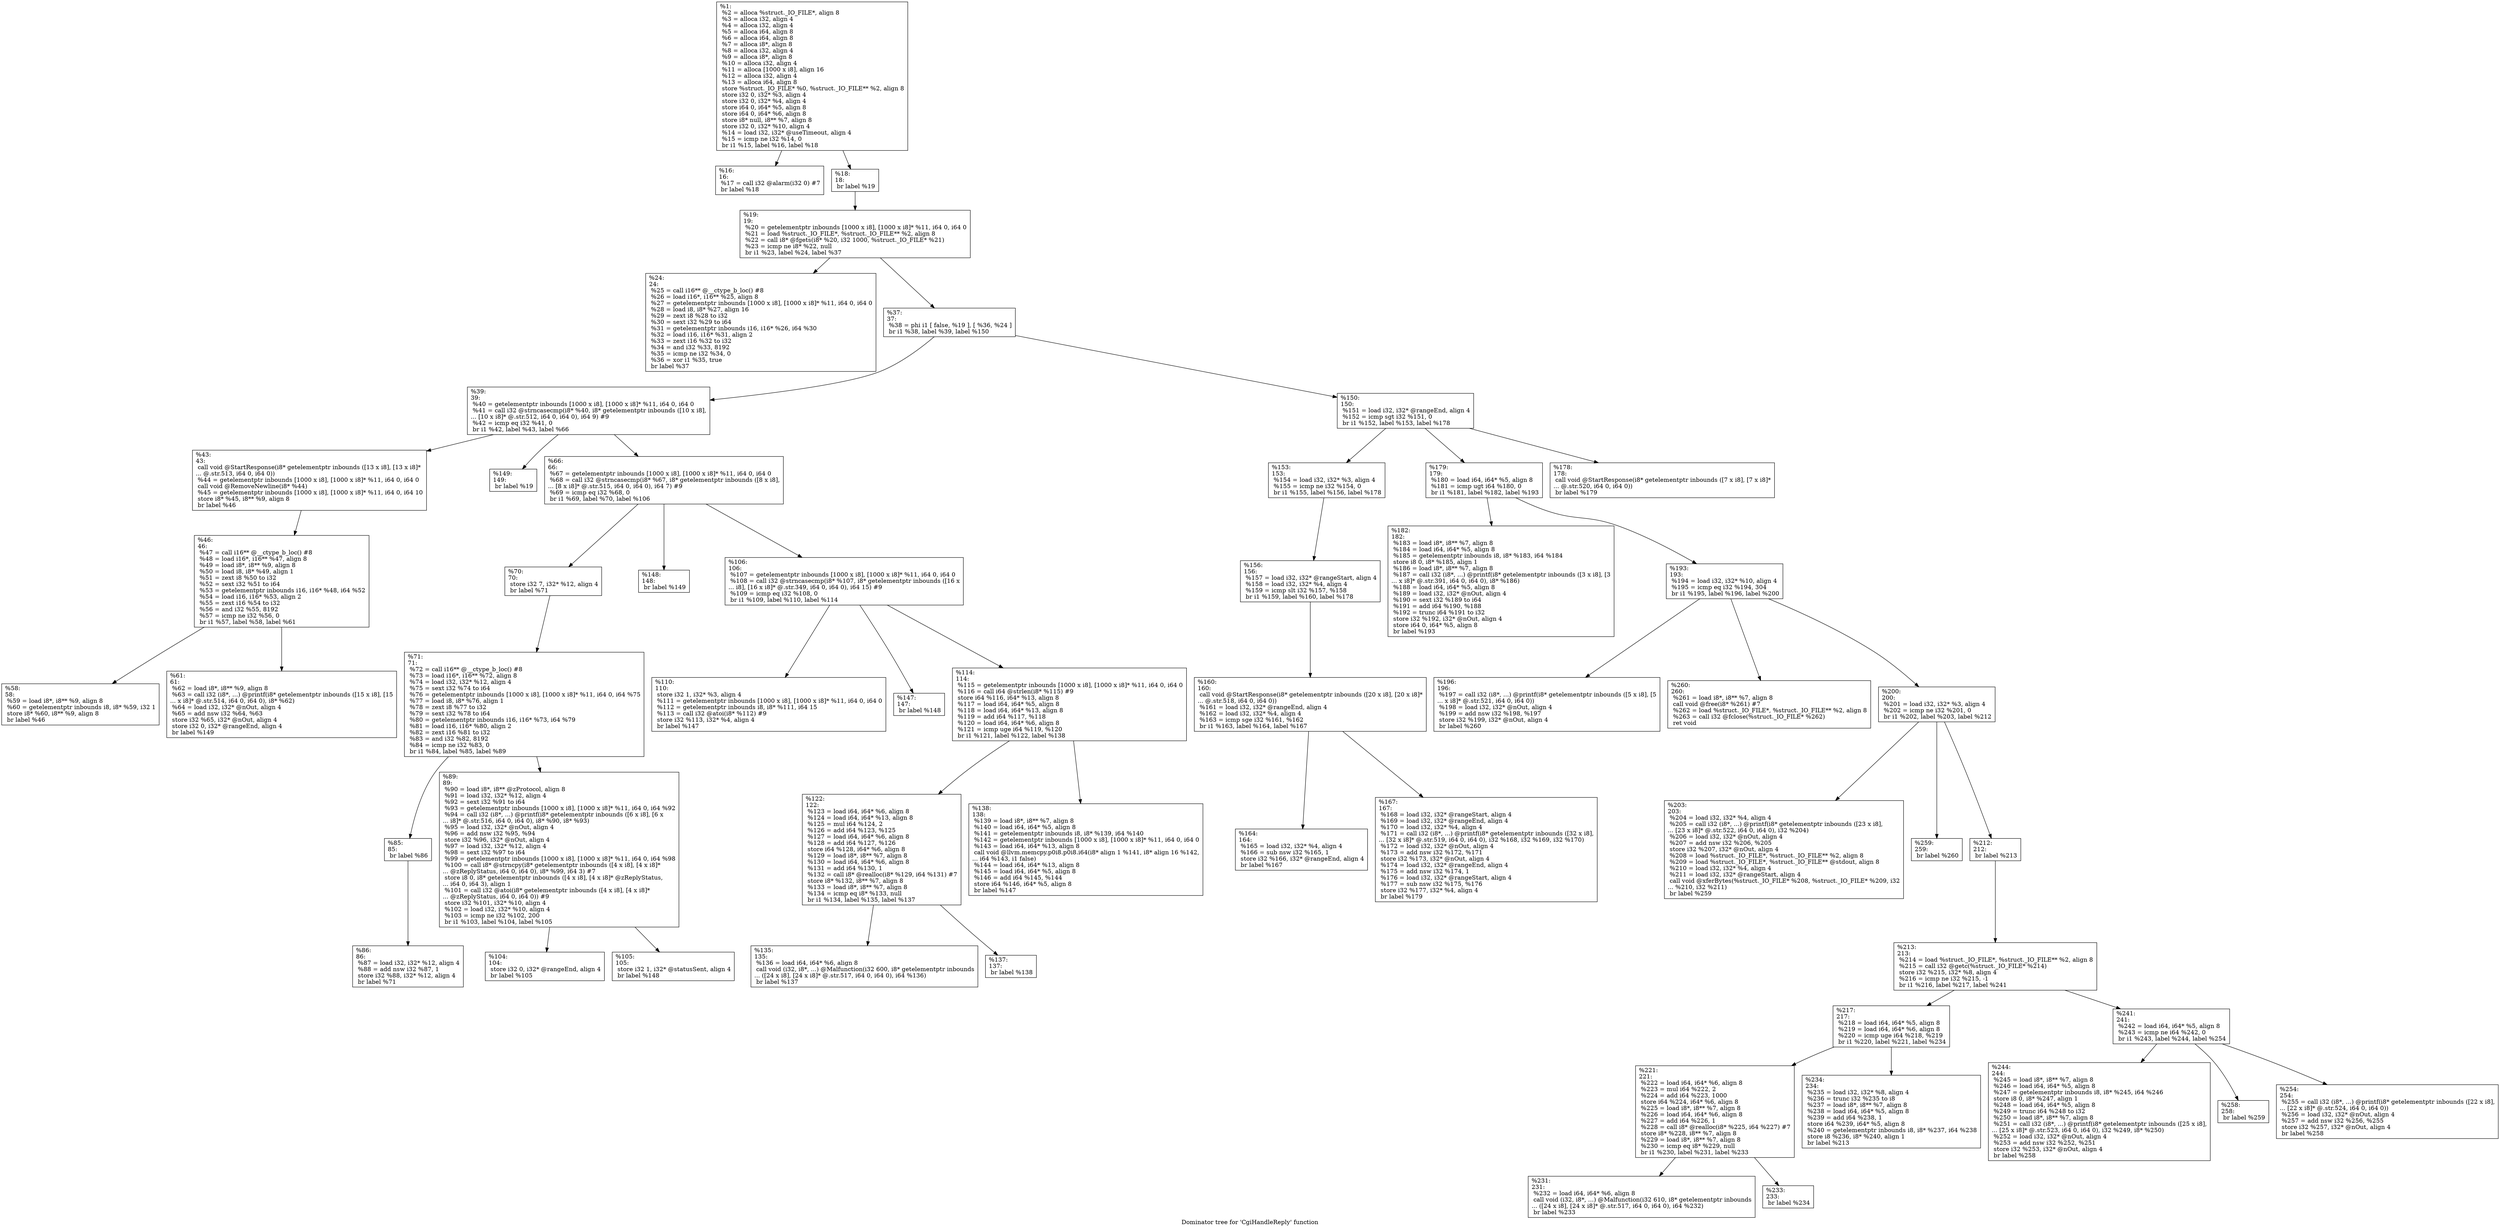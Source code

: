 digraph "Dominator tree for 'CgiHandleReply' function" {
	label="Dominator tree for 'CgiHandleReply' function";

	Node0x2186a50 [shape=record,label="{%1:\l  %2 = alloca %struct._IO_FILE*, align 8\l  %3 = alloca i32, align 4\l  %4 = alloca i32, align 4\l  %5 = alloca i64, align 8\l  %6 = alloca i64, align 8\l  %7 = alloca i8*, align 8\l  %8 = alloca i32, align 4\l  %9 = alloca i8*, align 8\l  %10 = alloca i32, align 4\l  %11 = alloca [1000 x i8], align 16\l  %12 = alloca i32, align 4\l  %13 = alloca i64, align 8\l  store %struct._IO_FILE* %0, %struct._IO_FILE** %2, align 8\l  store i32 0, i32* %3, align 4\l  store i32 0, i32* %4, align 4\l  store i64 0, i64* %5, align 8\l  store i64 0, i64* %6, align 8\l  store i8* null, i8** %7, align 8\l  store i32 0, i32* %10, align 4\l  %14 = load i32, i32* @useTimeout, align 4\l  %15 = icmp ne i32 %14, 0\l  br i1 %15, label %16, label %18\l}"];
	Node0x2186a50 -> Node0x22e3160;
	Node0x2186a50 -> Node0x22e31e0;
	Node0x22e3160 [shape=record,label="{%16:\l16:                                               \l  %17 = call i32 @alarm(i32 0) #7\l  br label %18\l}"];
	Node0x22e31e0 [shape=record,label="{%18:\l18:                                               \l  br label %19\l}"];
	Node0x22e31e0 -> Node0x22e31a0;
	Node0x22e31a0 [shape=record,label="{%19:\l19:                                               \l  %20 = getelementptr inbounds [1000 x i8], [1000 x i8]* %11, i64 0, i64 0\l  %21 = load %struct._IO_FILE*, %struct._IO_FILE** %2, align 8\l  %22 = call i8* @fgets(i8* %20, i32 1000, %struct._IO_FILE* %21)\l  %23 = icmp ne i8* %22, null\l  br i1 %23, label %24, label %37\l}"];
	Node0x22e31a0 -> Node0x22dfa10;
	Node0x22e31a0 -> Node0x22114f0;
	Node0x22dfa10 [shape=record,label="{%24:\l24:                                               \l  %25 = call i16** @__ctype_b_loc() #8\l  %26 = load i16*, i16** %25, align 8\l  %27 = getelementptr inbounds [1000 x i8], [1000 x i8]* %11, i64 0, i64 0\l  %28 = load i8, i8* %27, align 16\l  %29 = zext i8 %28 to i32\l  %30 = sext i32 %29 to i64\l  %31 = getelementptr inbounds i16, i16* %26, i64 %30\l  %32 = load i16, i16* %31, align 2\l  %33 = zext i16 %32 to i32\l  %34 = and i32 %33, 8192\l  %35 = icmp ne i32 %34, 0\l  %36 = xor i1 %35, true\l  br label %37\l}"];
	Node0x22114f0 [shape=record,label="{%37:\l37:                                               \l  %38 = phi i1 [ false, %19 ], [ %36, %24 ]\l  br i1 %38, label %39, label %150\l}"];
	Node0x22114f0 -> Node0x226e670;
	Node0x22114f0 -> Node0x223f4f0;
	Node0x226e670 [shape=record,label="{%39:\l39:                                               \l  %40 = getelementptr inbounds [1000 x i8], [1000 x i8]* %11, i64 0, i64 0\l  %41 = call i32 @strncasecmp(i8* %40, i8* getelementptr inbounds ([10 x i8],\l... [10 x i8]* @.str.512, i64 0, i64 0), i64 9) #9\l  %42 = icmp eq i32 %41, 0\l  br i1 %42, label %43, label %66\l}"];
	Node0x226e670 -> Node0x225c810;
	Node0x226e670 -> Node0x2235fd0;
	Node0x226e670 -> Node0x22395b0;
	Node0x225c810 [shape=record,label="{%43:\l43:                                               \l  call void @StartResponse(i8* getelementptr inbounds ([13 x i8], [13 x i8]*\l... @.str.513, i64 0, i64 0))\l  %44 = getelementptr inbounds [1000 x i8], [1000 x i8]* %11, i64 0, i64 0\l  call void @RemoveNewline(i8* %44)\l  %45 = getelementptr inbounds [1000 x i8], [1000 x i8]* %11, i64 0, i64 10\l  store i8* %45, i8** %9, align 8\l  br label %46\l}"];
	Node0x225c810 -> Node0x22456f0;
	Node0x22456f0 [shape=record,label="{%46:\l46:                                               \l  %47 = call i16** @__ctype_b_loc() #8\l  %48 = load i16*, i16** %47, align 8\l  %49 = load i8*, i8** %9, align 8\l  %50 = load i8, i8* %49, align 1\l  %51 = zext i8 %50 to i32\l  %52 = sext i32 %51 to i64\l  %53 = getelementptr inbounds i16, i16* %48, i64 %52\l  %54 = load i16, i16* %53, align 2\l  %55 = zext i16 %54 to i32\l  %56 = and i32 %55, 8192\l  %57 = icmp ne i32 %56, 0\l  br i1 %57, label %58, label %61\l}"];
	Node0x22456f0 -> Node0x2265950;
	Node0x22456f0 -> Node0x22558d0;
	Node0x2265950 [shape=record,label="{%58:\l58:                                               \l  %59 = load i8*, i8** %9, align 8\l  %60 = getelementptr inbounds i8, i8* %59, i32 1\l  store i8* %60, i8** %9, align 8\l  br label %46\l}"];
	Node0x22558d0 [shape=record,label="{%61:\l61:                                               \l  %62 = load i8*, i8** %9, align 8\l  %63 = call i32 (i8*, ...) @printf(i8* getelementptr inbounds ([15 x i8], [15\l... x i8]* @.str.514, i64 0, i64 0), i8* %62)\l  %64 = load i32, i32* @nOut, align 4\l  %65 = add nsw i32 %64, %63\l  store i32 %65, i32* @nOut, align 4\l  store i32 0, i32* @rangeEnd, align 4\l  br label %149\l}"];
	Node0x2235fd0 [shape=record,label="{%149:\l149:                                              \l  br label %19\l}"];
	Node0x22395b0 [shape=record,label="{%66:\l66:                                               \l  %67 = getelementptr inbounds [1000 x i8], [1000 x i8]* %11, i64 0, i64 0\l  %68 = call i32 @strncasecmp(i8* %67, i8* getelementptr inbounds ([8 x i8],\l... [8 x i8]* @.str.515, i64 0, i64 0), i64 7) #9\l  %69 = icmp eq i32 %68, 0\l  br i1 %69, label %70, label %106\l}"];
	Node0x22395b0 -> Node0x220a340;
	Node0x22395b0 -> Node0x226b740;
	Node0x22395b0 -> Node0x2262030;
	Node0x220a340 [shape=record,label="{%70:\l70:                                               \l  store i32 7, i32* %12, align 4\l  br label %71\l}"];
	Node0x220a340 -> Node0x2213100;
	Node0x2213100 [shape=record,label="{%71:\l71:                                               \l  %72 = call i16** @__ctype_b_loc() #8\l  %73 = load i16*, i16** %72, align 8\l  %74 = load i32, i32* %12, align 4\l  %75 = sext i32 %74 to i64\l  %76 = getelementptr inbounds [1000 x i8], [1000 x i8]* %11, i64 0, i64 %75\l  %77 = load i8, i8* %76, align 1\l  %78 = zext i8 %77 to i32\l  %79 = sext i32 %78 to i64\l  %80 = getelementptr inbounds i16, i16* %73, i64 %79\l  %81 = load i16, i16* %80, align 2\l  %82 = zext i16 %81 to i32\l  %83 = and i32 %82, 8192\l  %84 = icmp ne i32 %83, 0\l  br i1 %84, label %85, label %89\l}"];
	Node0x2213100 -> Node0x2219390;
	Node0x2213100 -> Node0x2257230;
	Node0x2219390 [shape=record,label="{%85:\l85:                                               \l  br label %86\l}"];
	Node0x2219390 -> Node0x2220130;
	Node0x2220130 [shape=record,label="{%86:\l86:                                               \l  %87 = load i32, i32* %12, align 4\l  %88 = add nsw i32 %87, 1\l  store i32 %88, i32* %12, align 4\l  br label %71\l}"];
	Node0x2257230 [shape=record,label="{%89:\l89:                                               \l  %90 = load i8*, i8** @zProtocol, align 8\l  %91 = load i32, i32* %12, align 4\l  %92 = sext i32 %91 to i64\l  %93 = getelementptr inbounds [1000 x i8], [1000 x i8]* %11, i64 0, i64 %92\l  %94 = call i32 (i8*, ...) @printf(i8* getelementptr inbounds ([6 x i8], [6 x\l... i8]* @.str.516, i64 0, i64 0), i8* %90, i8* %93)\l  %95 = load i32, i32* @nOut, align 4\l  %96 = add nsw i32 %95, %94\l  store i32 %96, i32* @nOut, align 4\l  %97 = load i32, i32* %12, align 4\l  %98 = sext i32 %97 to i64\l  %99 = getelementptr inbounds [1000 x i8], [1000 x i8]* %11, i64 0, i64 %98\l  %100 = call i8* @strncpy(i8* getelementptr inbounds ([4 x i8], [4 x i8]*\l... @zReplyStatus, i64 0, i64 0), i8* %99, i64 3) #7\l  store i8 0, i8* getelementptr inbounds ([4 x i8], [4 x i8]* @zReplyStatus,\l... i64 0, i64 3), align 1\l  %101 = call i32 @atoi(i8* getelementptr inbounds ([4 x i8], [4 x i8]*\l... @zReplyStatus, i64 0, i64 0)) #9\l  store i32 %101, i32* %10, align 4\l  %102 = load i32, i32* %10, align 4\l  %103 = icmp ne i32 %102, 200\l  br i1 %103, label %104, label %105\l}"];
	Node0x2257230 -> Node0x22495e0;
	Node0x2257230 -> Node0x223d4d0;
	Node0x22495e0 [shape=record,label="{%104:\l104:                                              \l  store i32 0, i32* @rangeEnd, align 4\l  br label %105\l}"];
	Node0x223d4d0 [shape=record,label="{%105:\l105:                                              \l  store i32 1, i32* @statusSent, align 4\l  br label %148\l}"];
	Node0x226b740 [shape=record,label="{%148:\l148:                                              \l  br label %149\l}"];
	Node0x2262030 [shape=record,label="{%106:\l106:                                              \l  %107 = getelementptr inbounds [1000 x i8], [1000 x i8]* %11, i64 0, i64 0\l  %108 = call i32 @strncasecmp(i8* %107, i8* getelementptr inbounds ([16 x\l... i8], [16 x i8]* @.str.349, i64 0, i64 0), i64 15) #9\l  %109 = icmp eq i32 %108, 0\l  br i1 %109, label %110, label %114\l}"];
	Node0x2262030 -> Node0x22169c0;
	Node0x2262030 -> Node0x2242220;
	Node0x2262030 -> Node0x2233b70;
	Node0x22169c0 [shape=record,label="{%110:\l110:                                              \l  store i32 1, i32* %3, align 4\l  %111 = getelementptr inbounds [1000 x i8], [1000 x i8]* %11, i64 0, i64 0\l  %112 = getelementptr inbounds i8, i8* %111, i64 15\l  %113 = call i32 @atoi(i8* %112) #9\l  store i32 %113, i32* %4, align 4\l  br label %147\l}"];
	Node0x2242220 [shape=record,label="{%147:\l147:                                              \l  br label %148\l}"];
	Node0x2233b70 [shape=record,label="{%114:\l114:                                              \l  %115 = getelementptr inbounds [1000 x i8], [1000 x i8]* %11, i64 0, i64 0\l  %116 = call i64 @strlen(i8* %115) #9\l  store i64 %116, i64* %13, align 8\l  %117 = load i64, i64* %5, align 8\l  %118 = load i64, i64* %13, align 8\l  %119 = add i64 %117, %118\l  %120 = load i64, i64* %6, align 8\l  %121 = icmp uge i64 %119, %120\l  br i1 %121, label %122, label %138\l}"];
	Node0x2233b70 -> Node0x2204360;
	Node0x2233b70 -> Node0x225b080;
	Node0x2204360 [shape=record,label="{%122:\l122:                                              \l  %123 = load i64, i64* %6, align 8\l  %124 = load i64, i64* %13, align 8\l  %125 = mul i64 %124, 2\l  %126 = add i64 %123, %125\l  %127 = load i64, i64* %6, align 8\l  %128 = add i64 %127, %126\l  store i64 %128, i64* %6, align 8\l  %129 = load i8*, i8** %7, align 8\l  %130 = load i64, i64* %6, align 8\l  %131 = add i64 %130, 1\l  %132 = call i8* @realloc(i8* %129, i64 %131) #7\l  store i8* %132, i8** %7, align 8\l  %133 = load i8*, i8** %7, align 8\l  %134 = icmp eq i8* %133, null\l  br i1 %134, label %135, label %137\l}"];
	Node0x2204360 -> Node0x2269540;
	Node0x2204360 -> Node0x22269d0;
	Node0x2269540 [shape=record,label="{%135:\l135:                                              \l  %136 = load i64, i64* %6, align 8\l  call void (i32, i8*, ...) @Malfunction(i32 600, i8* getelementptr inbounds\l... ([24 x i8], [24 x i8]* @.str.517, i64 0, i64 0), i64 %136)\l  br label %137\l}"];
	Node0x22269d0 [shape=record,label="{%137:\l137:                                              \l  br label %138\l}"];
	Node0x225b080 [shape=record,label="{%138:\l138:                                              \l  %139 = load i8*, i8** %7, align 8\l  %140 = load i64, i64* %5, align 8\l  %141 = getelementptr inbounds i8, i8* %139, i64 %140\l  %142 = getelementptr inbounds [1000 x i8], [1000 x i8]* %11, i64 0, i64 0\l  %143 = load i64, i64* %13, align 8\l  call void @llvm.memcpy.p0i8.p0i8.i64(i8* align 1 %141, i8* align 16 %142,\l... i64 %143, i1 false)\l  %144 = load i64, i64* %13, align 8\l  %145 = load i64, i64* %5, align 8\l  %146 = add i64 %145, %144\l  store i64 %146, i64* %5, align 8\l  br label %147\l}"];
	Node0x223f4f0 [shape=record,label="{%150:\l150:                                              \l  %151 = load i32, i32* @rangeEnd, align 4\l  %152 = icmp sgt i32 %151, 0\l  br i1 %152, label %153, label %178\l}"];
	Node0x223f4f0 -> Node0x2243080;
	Node0x223f4f0 -> Node0x220cd60;
	Node0x223f4f0 -> Node0x2262ae0;
	Node0x2243080 [shape=record,label="{%153:\l153:                                              \l  %154 = load i32, i32* %3, align 4\l  %155 = icmp ne i32 %154, 0\l  br i1 %155, label %156, label %178\l}"];
	Node0x2243080 -> Node0x22a7020;
	Node0x22a7020 [shape=record,label="{%156:\l156:                                              \l  %157 = load i32, i32* @rangeStart, align 4\l  %158 = load i32, i32* %4, align 4\l  %159 = icmp slt i32 %157, %158\l  br i1 %159, label %160, label %178\l}"];
	Node0x22a7020 -> Node0x2263020;
	Node0x2263020 [shape=record,label="{%160:\l160:                                              \l  call void @StartResponse(i8* getelementptr inbounds ([20 x i8], [20 x i8]*\l... @.str.518, i64 0, i64 0))\l  %161 = load i32, i32* @rangeEnd, align 4\l  %162 = load i32, i32* %4, align 4\l  %163 = icmp sge i32 %161, %162\l  br i1 %163, label %164, label %167\l}"];
	Node0x2263020 -> Node0x2279200;
	Node0x2263020 -> Node0x22282d0;
	Node0x2279200 [shape=record,label="{%164:\l164:                                              \l  %165 = load i32, i32* %4, align 4\l  %166 = sub nsw i32 %165, 1\l  store i32 %166, i32* @rangeEnd, align 4\l  br label %167\l}"];
	Node0x22282d0 [shape=record,label="{%167:\l167:                                              \l  %168 = load i32, i32* @rangeStart, align 4\l  %169 = load i32, i32* @rangeEnd, align 4\l  %170 = load i32, i32* %4, align 4\l  %171 = call i32 (i8*, ...) @printf(i8* getelementptr inbounds ([32 x i8],\l... [32 x i8]* @.str.519, i64 0, i64 0), i32 %168, i32 %169, i32 %170)\l  %172 = load i32, i32* @nOut, align 4\l  %173 = add nsw i32 %172, %171\l  store i32 %173, i32* @nOut, align 4\l  %174 = load i32, i32* @rangeEnd, align 4\l  %175 = add nsw i32 %174, 1\l  %176 = load i32, i32* @rangeStart, align 4\l  %177 = sub nsw i32 %175, %176\l  store i32 %177, i32* %4, align 4\l  br label %179\l}"];
	Node0x220cd60 [shape=record,label="{%179:\l179:                                              \l  %180 = load i64, i64* %5, align 8\l  %181 = icmp ugt i64 %180, 0\l  br i1 %181, label %182, label %193\l}"];
	Node0x220cd60 -> Node0x22a1c40;
	Node0x220cd60 -> Node0x227dbc0;
	Node0x22a1c40 [shape=record,label="{%182:\l182:                                              \l  %183 = load i8*, i8** %7, align 8\l  %184 = load i64, i64* %5, align 8\l  %185 = getelementptr inbounds i8, i8* %183, i64 %184\l  store i8 0, i8* %185, align 1\l  %186 = load i8*, i8** %7, align 8\l  %187 = call i32 (i8*, ...) @printf(i8* getelementptr inbounds ([3 x i8], [3\l... x i8]* @.str.391, i64 0, i64 0), i8* %186)\l  %188 = load i64, i64* %5, align 8\l  %189 = load i32, i32* @nOut, align 4\l  %190 = sext i32 %189 to i64\l  %191 = add i64 %190, %188\l  %192 = trunc i64 %191 to i32\l  store i32 %192, i32* @nOut, align 4\l  store i64 0, i64* %5, align 8\l  br label %193\l}"];
	Node0x227dbc0 [shape=record,label="{%193:\l193:                                              \l  %194 = load i32, i32* %10, align 4\l  %195 = icmp eq i32 %194, 304\l  br i1 %195, label %196, label %200\l}"];
	Node0x227dbc0 -> Node0x2239310;
	Node0x227dbc0 -> Node0x226f9c0;
	Node0x227dbc0 -> Node0x222bb20;
	Node0x2239310 [shape=record,label="{%196:\l196:                                              \l  %197 = call i32 (i8*, ...) @printf(i8* getelementptr inbounds ([5 x i8], [5\l... x i8]* @.str.521, i64 0, i64 0))\l  %198 = load i32, i32* @nOut, align 4\l  %199 = add nsw i32 %198, %197\l  store i32 %199, i32* @nOut, align 4\l  br label %260\l}"];
	Node0x226f9c0 [shape=record,label="{%260:\l260:                                              \l  %261 = load i8*, i8** %7, align 8\l  call void @free(i8* %261) #7\l  %262 = load %struct._IO_FILE*, %struct._IO_FILE** %2, align 8\l  %263 = call i32 @fclose(%struct._IO_FILE* %262)\l  ret void\l}"];
	Node0x222bb20 [shape=record,label="{%200:\l200:                                              \l  %201 = load i32, i32* %3, align 4\l  %202 = icmp ne i32 %201, 0\l  br i1 %202, label %203, label %212\l}"];
	Node0x222bb20 -> Node0x2263c60;
	Node0x222bb20 -> Node0x226ea00;
	Node0x222bb20 -> Node0x22af710;
	Node0x2263c60 [shape=record,label="{%203:\l203:                                              \l  %204 = load i32, i32* %4, align 4\l  %205 = call i32 (i8*, ...) @printf(i8* getelementptr inbounds ([23 x i8],\l... [23 x i8]* @.str.522, i64 0, i64 0), i32 %204)\l  %206 = load i32, i32* @nOut, align 4\l  %207 = add nsw i32 %206, %205\l  store i32 %207, i32* @nOut, align 4\l  %208 = load %struct._IO_FILE*, %struct._IO_FILE** %2, align 8\l  %209 = load %struct._IO_FILE*, %struct._IO_FILE** @stdout, align 8\l  %210 = load i32, i32* %4, align 4\l  %211 = load i32, i32* @rangeStart, align 4\l  call void @xferBytes(%struct._IO_FILE* %208, %struct._IO_FILE* %209, i32\l... %210, i32 %211)\l  br label %259\l}"];
	Node0x226ea00 [shape=record,label="{%259:\l259:                                              \l  br label %260\l}"];
	Node0x22af710 [shape=record,label="{%212:\l212:                                              \l  br label %213\l}"];
	Node0x22af710 -> Node0x226c550;
	Node0x226c550 [shape=record,label="{%213:\l213:                                              \l  %214 = load %struct._IO_FILE*, %struct._IO_FILE** %2, align 8\l  %215 = call i32 @getc(%struct._IO_FILE* %214)\l  store i32 %215, i32* %8, align 4\l  %216 = icmp ne i32 %215, -1\l  br i1 %216, label %217, label %241\l}"];
	Node0x226c550 -> Node0x2241f90;
	Node0x226c550 -> Node0x22ad580;
	Node0x2241f90 [shape=record,label="{%217:\l217:                                              \l  %218 = load i64, i64* %5, align 8\l  %219 = load i64, i64* %6, align 8\l  %220 = icmp uge i64 %218, %219\l  br i1 %220, label %221, label %234\l}"];
	Node0x2241f90 -> Node0x229ae00;
	Node0x2241f90 -> Node0x2259180;
	Node0x229ae00 [shape=record,label="{%221:\l221:                                              \l  %222 = load i64, i64* %6, align 8\l  %223 = mul i64 %222, 2\l  %224 = add i64 %223, 1000\l  store i64 %224, i64* %6, align 8\l  %225 = load i8*, i8** %7, align 8\l  %226 = load i64, i64* %6, align 8\l  %227 = add i64 %226, 1\l  %228 = call i8* @realloc(i8* %225, i64 %227) #7\l  store i8* %228, i8** %7, align 8\l  %229 = load i8*, i8** %7, align 8\l  %230 = icmp eq i8* %229, null\l  br i1 %230, label %231, label %233\l}"];
	Node0x229ae00 -> Node0x2259050;
	Node0x229ae00 -> Node0x22b0940;
	Node0x2259050 [shape=record,label="{%231:\l231:                                              \l  %232 = load i64, i64* %6, align 8\l  call void (i32, i8*, ...) @Malfunction(i32 610, i8* getelementptr inbounds\l... ([24 x i8], [24 x i8]* @.str.517, i64 0, i64 0), i64 %232)\l  br label %233\l}"];
	Node0x22b0940 [shape=record,label="{%233:\l233:                                              \l  br label %234\l}"];
	Node0x2259180 [shape=record,label="{%234:\l234:                                              \l  %235 = load i32, i32* %8, align 4\l  %236 = trunc i32 %235 to i8\l  %237 = load i8*, i8** %7, align 8\l  %238 = load i64, i64* %5, align 8\l  %239 = add i64 %238, 1\l  store i64 %239, i64* %5, align 8\l  %240 = getelementptr inbounds i8, i8* %237, i64 %238\l  store i8 %236, i8* %240, align 1\l  br label %213\l}"];
	Node0x22ad580 [shape=record,label="{%241:\l241:                                              \l  %242 = load i64, i64* %5, align 8\l  %243 = icmp ne i64 %242, 0\l  br i1 %243, label %244, label %254\l}"];
	Node0x22ad580 -> Node0x22633c0;
	Node0x22ad580 -> Node0x2254590;
	Node0x22ad580 -> Node0x22196a0;
	Node0x22633c0 [shape=record,label="{%244:\l244:                                              \l  %245 = load i8*, i8** %7, align 8\l  %246 = load i64, i64* %5, align 8\l  %247 = getelementptr inbounds i8, i8* %245, i64 %246\l  store i8 0, i8* %247, align 1\l  %248 = load i64, i64* %5, align 8\l  %249 = trunc i64 %248 to i32\l  %250 = load i8*, i8** %7, align 8\l  %251 = call i32 (i8*, ...) @printf(i8* getelementptr inbounds ([25 x i8],\l... [25 x i8]* @.str.523, i64 0, i64 0), i32 %249, i8* %250)\l  %252 = load i32, i32* @nOut, align 4\l  %253 = add nsw i32 %252, %251\l  store i32 %253, i32* @nOut, align 4\l  br label %258\l}"];
	Node0x2254590 [shape=record,label="{%258:\l258:                                              \l  br label %259\l}"];
	Node0x22196a0 [shape=record,label="{%254:\l254:                                              \l  %255 = call i32 (i8*, ...) @printf(i8* getelementptr inbounds ([22 x i8],\l... [22 x i8]* @.str.524, i64 0, i64 0))\l  %256 = load i32, i32* @nOut, align 4\l  %257 = add nsw i32 %256, %255\l  store i32 %257, i32* @nOut, align 4\l  br label %258\l}"];
	Node0x2262ae0 [shape=record,label="{%178:\l178:                                              \l  call void @StartResponse(i8* getelementptr inbounds ([7 x i8], [7 x i8]*\l... @.str.520, i64 0, i64 0))\l  br label %179\l}"];
}
